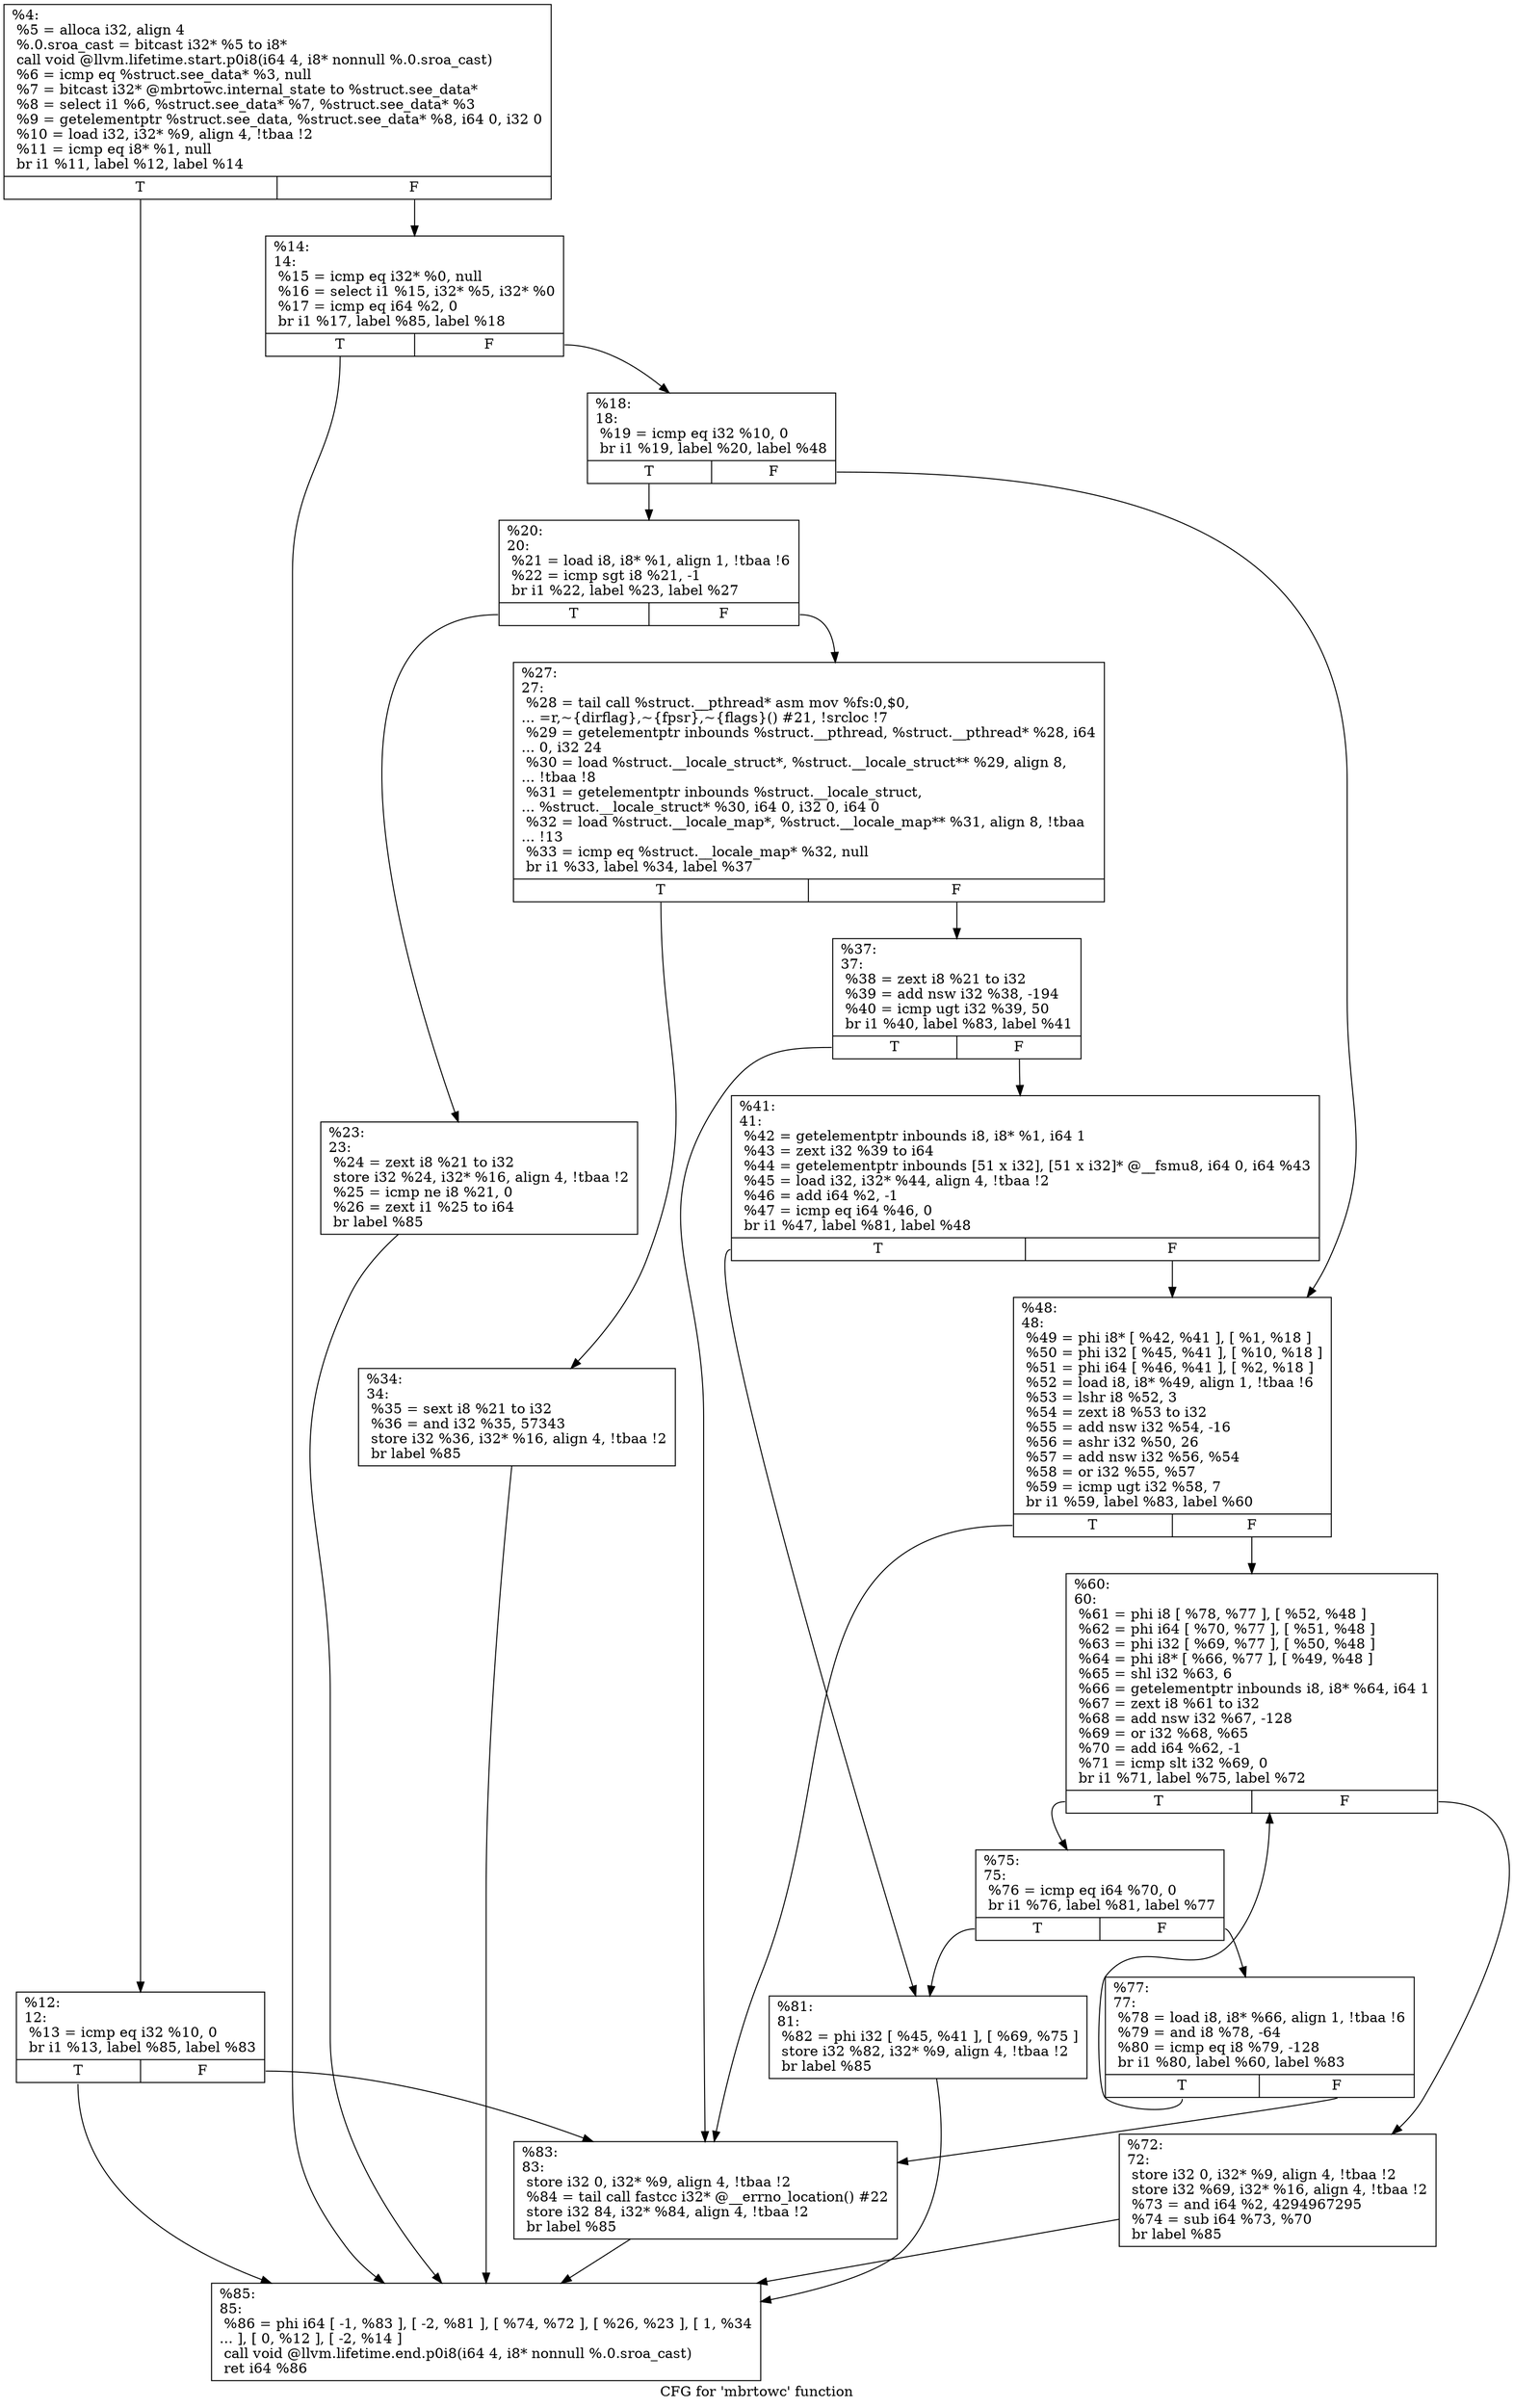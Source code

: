 digraph "CFG for 'mbrtowc' function" {
	label="CFG for 'mbrtowc' function";

	Node0x29a55c0 [shape=record,label="{%4:\l  %5 = alloca i32, align 4\l  %.0.sroa_cast = bitcast i32* %5 to i8*\l  call void @llvm.lifetime.start.p0i8(i64 4, i8* nonnull %.0.sroa_cast)\l  %6 = icmp eq %struct.see_data* %3, null\l  %7 = bitcast i32* @mbrtowc.internal_state to %struct.see_data*\l  %8 = select i1 %6, %struct.see_data* %7, %struct.see_data* %3\l  %9 = getelementptr %struct.see_data, %struct.see_data* %8, i64 0, i32 0\l  %10 = load i32, i32* %9, align 4, !tbaa !2\l  %11 = icmp eq i8* %1, null\l  br i1 %11, label %12, label %14\l|{<s0>T|<s1>F}}"];
	Node0x29a55c0:s0 -> Node0x29a5610;
	Node0x29a55c0:s1 -> Node0x29a5660;
	Node0x29a5610 [shape=record,label="{%12:\l12:                                               \l  %13 = icmp eq i32 %10, 0\l  br i1 %13, label %85, label %83\l|{<s0>T|<s1>F}}"];
	Node0x29a5610:s0 -> Node0x29a5b10;
	Node0x29a5610:s1 -> Node0x29a5ac0;
	Node0x29a5660 [shape=record,label="{%14:\l14:                                               \l  %15 = icmp eq i32* %0, null\l  %16 = select i1 %15, i32* %5, i32* %0\l  %17 = icmp eq i64 %2, 0\l  br i1 %17, label %85, label %18\l|{<s0>T|<s1>F}}"];
	Node0x29a5660:s0 -> Node0x29a5b10;
	Node0x29a5660:s1 -> Node0x29a56b0;
	Node0x29a56b0 [shape=record,label="{%18:\l18:                                               \l  %19 = icmp eq i32 %10, 0\l  br i1 %19, label %20, label %48\l|{<s0>T|<s1>F}}"];
	Node0x29a56b0:s0 -> Node0x29a5700;
	Node0x29a56b0:s1 -> Node0x29a58e0;
	Node0x29a5700 [shape=record,label="{%20:\l20:                                               \l  %21 = load i8, i8* %1, align 1, !tbaa !6\l  %22 = icmp sgt i8 %21, -1\l  br i1 %22, label %23, label %27\l|{<s0>T|<s1>F}}"];
	Node0x29a5700:s0 -> Node0x29a5750;
	Node0x29a5700:s1 -> Node0x29a57a0;
	Node0x29a5750 [shape=record,label="{%23:\l23:                                               \l  %24 = zext i8 %21 to i32\l  store i32 %24, i32* %16, align 4, !tbaa !2\l  %25 = icmp ne i8 %21, 0\l  %26 = zext i1 %25 to i64\l  br label %85\l}"];
	Node0x29a5750 -> Node0x29a5b10;
	Node0x29a57a0 [shape=record,label="{%27:\l27:                                               \l  %28 = tail call %struct.__pthread* asm mov %fs:0,$0,\l... =r,~\{dirflag\},~\{fpsr\},~\{flags\}() #21, !srcloc !7\l  %29 = getelementptr inbounds %struct.__pthread, %struct.__pthread* %28, i64\l... 0, i32 24\l  %30 = load %struct.__locale_struct*, %struct.__locale_struct** %29, align 8,\l... !tbaa !8\l  %31 = getelementptr inbounds %struct.__locale_struct,\l... %struct.__locale_struct* %30, i64 0, i32 0, i64 0\l  %32 = load %struct.__locale_map*, %struct.__locale_map** %31, align 8, !tbaa\l... !13\l  %33 = icmp eq %struct.__locale_map* %32, null\l  br i1 %33, label %34, label %37\l|{<s0>T|<s1>F}}"];
	Node0x29a57a0:s0 -> Node0x29a57f0;
	Node0x29a57a0:s1 -> Node0x29a5840;
	Node0x29a57f0 [shape=record,label="{%34:\l34:                                               \l  %35 = sext i8 %21 to i32\l  %36 = and i32 %35, 57343\l  store i32 %36, i32* %16, align 4, !tbaa !2\l  br label %85\l}"];
	Node0x29a57f0 -> Node0x29a5b10;
	Node0x29a5840 [shape=record,label="{%37:\l37:                                               \l  %38 = zext i8 %21 to i32\l  %39 = add nsw i32 %38, -194\l  %40 = icmp ugt i32 %39, 50\l  br i1 %40, label %83, label %41\l|{<s0>T|<s1>F}}"];
	Node0x29a5840:s0 -> Node0x29a5ac0;
	Node0x29a5840:s1 -> Node0x29a5890;
	Node0x29a5890 [shape=record,label="{%41:\l41:                                               \l  %42 = getelementptr inbounds i8, i8* %1, i64 1\l  %43 = zext i32 %39 to i64\l  %44 = getelementptr inbounds [51 x i32], [51 x i32]* @__fsmu8, i64 0, i64 %43\l  %45 = load i32, i32* %44, align 4, !tbaa !2\l  %46 = add i64 %2, -1\l  %47 = icmp eq i64 %46, 0\l  br i1 %47, label %81, label %48\l|{<s0>T|<s1>F}}"];
	Node0x29a5890:s0 -> Node0x29a5a70;
	Node0x29a5890:s1 -> Node0x29a58e0;
	Node0x29a58e0 [shape=record,label="{%48:\l48:                                               \l  %49 = phi i8* [ %42, %41 ], [ %1, %18 ]\l  %50 = phi i32 [ %45, %41 ], [ %10, %18 ]\l  %51 = phi i64 [ %46, %41 ], [ %2, %18 ]\l  %52 = load i8, i8* %49, align 1, !tbaa !6\l  %53 = lshr i8 %52, 3\l  %54 = zext i8 %53 to i32\l  %55 = add nsw i32 %54, -16\l  %56 = ashr i32 %50, 26\l  %57 = add nsw i32 %56, %54\l  %58 = or i32 %55, %57\l  %59 = icmp ugt i32 %58, 7\l  br i1 %59, label %83, label %60\l|{<s0>T|<s1>F}}"];
	Node0x29a58e0:s0 -> Node0x29a5ac0;
	Node0x29a58e0:s1 -> Node0x29a5930;
	Node0x29a5930 [shape=record,label="{%60:\l60:                                               \l  %61 = phi i8 [ %78, %77 ], [ %52, %48 ]\l  %62 = phi i64 [ %70, %77 ], [ %51, %48 ]\l  %63 = phi i32 [ %69, %77 ], [ %50, %48 ]\l  %64 = phi i8* [ %66, %77 ], [ %49, %48 ]\l  %65 = shl i32 %63, 6\l  %66 = getelementptr inbounds i8, i8* %64, i64 1\l  %67 = zext i8 %61 to i32\l  %68 = add nsw i32 %67, -128\l  %69 = or i32 %68, %65\l  %70 = add i64 %62, -1\l  %71 = icmp slt i32 %69, 0\l  br i1 %71, label %75, label %72\l|{<s0>T|<s1>F}}"];
	Node0x29a5930:s0 -> Node0x29a59d0;
	Node0x29a5930:s1 -> Node0x29a5980;
	Node0x29a5980 [shape=record,label="{%72:\l72:                                               \l  store i32 0, i32* %9, align 4, !tbaa !2\l  store i32 %69, i32* %16, align 4, !tbaa !2\l  %73 = and i64 %2, 4294967295\l  %74 = sub i64 %73, %70\l  br label %85\l}"];
	Node0x29a5980 -> Node0x29a5b10;
	Node0x29a59d0 [shape=record,label="{%75:\l75:                                               \l  %76 = icmp eq i64 %70, 0\l  br i1 %76, label %81, label %77\l|{<s0>T|<s1>F}}"];
	Node0x29a59d0:s0 -> Node0x29a5a70;
	Node0x29a59d0:s1 -> Node0x29a5a20;
	Node0x29a5a20 [shape=record,label="{%77:\l77:                                               \l  %78 = load i8, i8* %66, align 1, !tbaa !6\l  %79 = and i8 %78, -64\l  %80 = icmp eq i8 %79, -128\l  br i1 %80, label %60, label %83\l|{<s0>T|<s1>F}}"];
	Node0x29a5a20:s0 -> Node0x29a5930;
	Node0x29a5a20:s1 -> Node0x29a5ac0;
	Node0x29a5a70 [shape=record,label="{%81:\l81:                                               \l  %82 = phi i32 [ %45, %41 ], [ %69, %75 ]\l  store i32 %82, i32* %9, align 4, !tbaa !2\l  br label %85\l}"];
	Node0x29a5a70 -> Node0x29a5b10;
	Node0x29a5ac0 [shape=record,label="{%83:\l83:                                               \l  store i32 0, i32* %9, align 4, !tbaa !2\l  %84 = tail call fastcc i32* @__errno_location() #22\l  store i32 84, i32* %84, align 4, !tbaa !2\l  br label %85\l}"];
	Node0x29a5ac0 -> Node0x29a5b10;
	Node0x29a5b10 [shape=record,label="{%85:\l85:                                               \l  %86 = phi i64 [ -1, %83 ], [ -2, %81 ], [ %74, %72 ], [ %26, %23 ], [ 1, %34\l... ], [ 0, %12 ], [ -2, %14 ]\l  call void @llvm.lifetime.end.p0i8(i64 4, i8* nonnull %.0.sroa_cast)\l  ret i64 %86\l}"];
}
